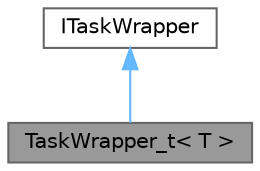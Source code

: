 digraph "TaskWrapper_t&lt; T &gt;"
{
 // LATEX_PDF_SIZE
  bgcolor="transparent";
  edge [fontname=Helvetica,fontsize=10,labelfontname=Helvetica,labelfontsize=10];
  node [fontname=Helvetica,fontsize=10,shape=box,height=0.2,width=0.4];
  Node1 [id="Node000001",label="TaskWrapper_t\< T \>",height=0.2,width=0.4,color="gray40", fillcolor="grey60", style="filled", fontcolor="black",tooltip="Abstract base class for wrapping FreeRTOS tasks with start/stop control and lifecycle hooks."];
  Node2 -> Node1 [id="edge1_Node000001_Node000002",dir="back",color="steelblue1",style="solid",tooltip=" "];
  Node2 [id="Node000002",label="ITaskWrapper",height=0.2,width=0.4,color="gray40", fillcolor="white", style="filled",URL="$class_i_task_wrapper.html",tooltip=" "];
}
